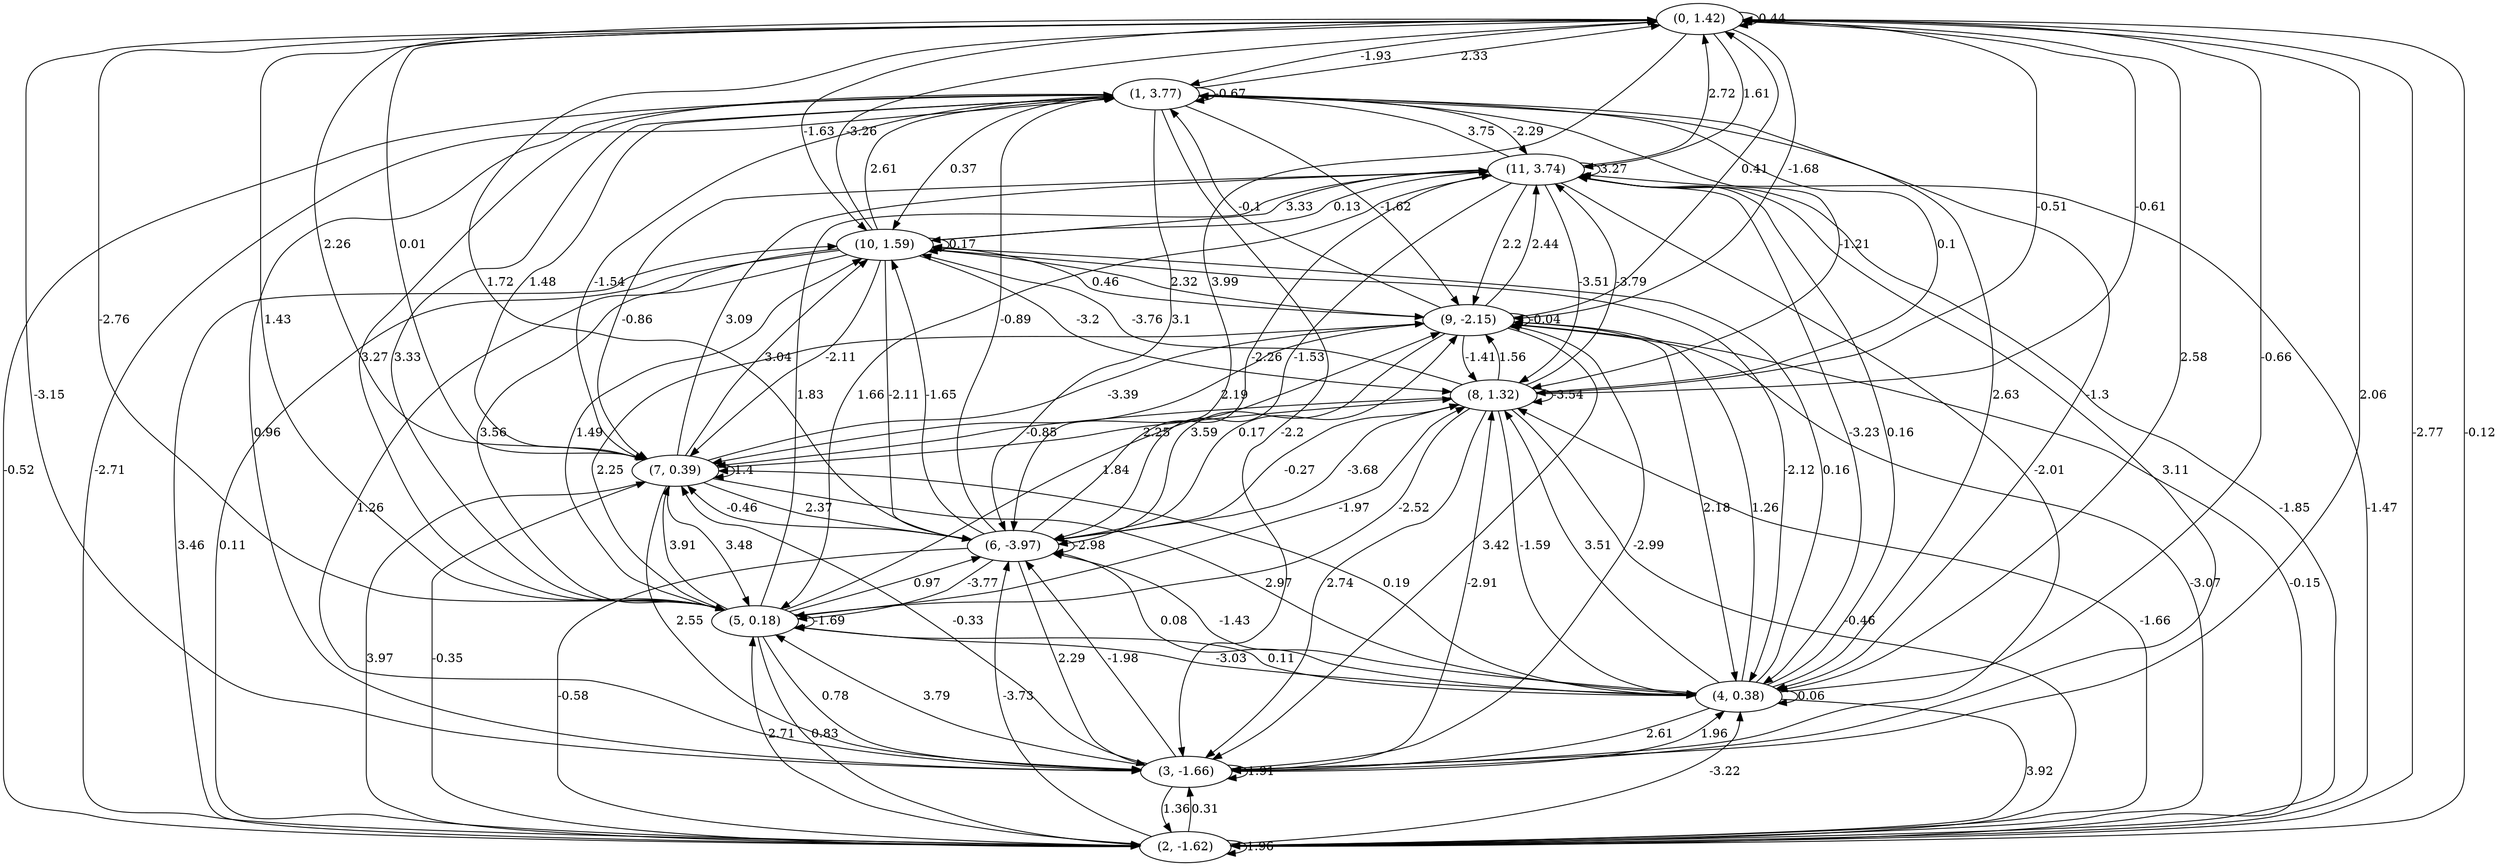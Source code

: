 digraph {
    0 [ label = "(0, 1.42)" ]
    1 [ label = "(1, 3.77)" ]
    2 [ label = "(2, -1.62)" ]
    3 [ label = "(3, -1.66)" ]
    4 [ label = "(4, 0.38)" ]
    5 [ label = "(5, 0.18)" ]
    6 [ label = "(6, -3.97)" ]
    7 [ label = "(7, 0.39)" ]
    8 [ label = "(8, 1.32)" ]
    9 [ label = "(9, -2.15)" ]
    10 [ label = "(10, 1.59)" ]
    11 [ label = "(11, 3.74)" ]
    0 -> 0 [ label = "0.44" ]
    1 -> 1 [ label = "-0.67" ]
    2 -> 2 [ label = "1.96" ]
    3 -> 3 [ label = "1.91" ]
    4 -> 4 [ label = "0.06" ]
    5 -> 5 [ label = "-1.69" ]
    6 -> 6 [ label = "-2.98" ]
    7 -> 7 [ label = "1.4" ]
    8 -> 8 [ label = "-3.54" ]
    9 -> 9 [ label = "-0.04" ]
    10 -> 10 [ label = "0.17" ]
    11 -> 11 [ label = "3.27" ]
    1 -> 0 [ label = "2.33" ]
    2 -> 0 [ label = "-0.12" ]
    3 -> 0 [ label = "2.06" ]
    4 -> 0 [ label = "-0.66" ]
    5 -> 0 [ label = "-2.76" ]
    6 -> 0 [ label = "1.72" ]
    7 -> 0 [ label = "0.01" ]
    8 -> 0 [ label = "-0.61" ]
    9 -> 0 [ label = "0.41" ]
    10 -> 0 [ label = "-3.26" ]
    11 -> 0 [ label = "2.72" ]
    0 -> 1 [ label = "-1.93" ]
    2 -> 1 [ label = "-2.71" ]
    3 -> 1 [ label = "0.96" ]
    4 -> 1 [ label = "2.63" ]
    5 -> 1 [ label = "3.33" ]
    6 -> 1 [ label = "-0.89" ]
    7 -> 1 [ label = "1.48" ]
    8 -> 1 [ label = "0.1" ]
    9 -> 1 [ label = "-0.1" ]
    10 -> 1 [ label = "2.61" ]
    11 -> 1 [ label = "3.75" ]
    0 -> 2 [ label = "-2.77" ]
    1 -> 2 [ label = "-0.52" ]
    3 -> 2 [ label = "1.36" ]
    4 -> 2 [ label = "3.92" ]
    5 -> 2 [ label = "0.83" ]
    6 -> 2 [ label = "-0.58" ]
    7 -> 2 [ label = "3.97" ]
    8 -> 2 [ label = "-0.46" ]
    9 -> 2 [ label = "-3.07" ]
    10 -> 2 [ label = "0.11" ]
    11 -> 2 [ label = "-1.85" ]
    0 -> 3 [ label = "-3.15" ]
    1 -> 3 [ label = "-2.2" ]
    2 -> 3 [ label = "0.31" ]
    4 -> 3 [ label = "2.61" ]
    5 -> 3 [ label = "0.78" ]
    6 -> 3 [ label = "2.29" ]
    7 -> 3 [ label = "2.55" ]
    8 -> 3 [ label = "2.74" ]
    9 -> 3 [ label = "3.42" ]
    10 -> 3 [ label = "1.26" ]
    11 -> 3 [ label = "-2.01" ]
    0 -> 4 [ label = "2.58" ]
    1 -> 4 [ label = "-1.3" ]
    2 -> 4 [ label = "-3.22" ]
    3 -> 4 [ label = "1.96" ]
    5 -> 4 [ label = "-3.03" ]
    6 -> 4 [ label = "0.08" ]
    7 -> 4 [ label = "2.97" ]
    8 -> 4 [ label = "-1.59" ]
    9 -> 4 [ label = "2.18" ]
    10 -> 4 [ label = "-2.12" ]
    11 -> 4 [ label = "-3.23" ]
    0 -> 5 [ label = "1.43" ]
    1 -> 5 [ label = "3.27" ]
    2 -> 5 [ label = "2.71" ]
    3 -> 5 [ label = "3.79" ]
    4 -> 5 [ label = "0.11" ]
    6 -> 5 [ label = "-3.77" ]
    7 -> 5 [ label = "3.48" ]
    8 -> 5 [ label = "-2.52" ]
    9 -> 5 [ label = "2.25" ]
    10 -> 5 [ label = "3.56" ]
    11 -> 5 [ label = "1.66" ]
    0 -> 6 [ label = "3.99" ]
    1 -> 6 [ label = "3.1" ]
    2 -> 6 [ label = "-3.73" ]
    3 -> 6 [ label = "-1.98" ]
    4 -> 6 [ label = "-1.43" ]
    5 -> 6 [ label = "0.97" ]
    7 -> 6 [ label = "2.37" ]
    8 -> 6 [ label = "-0.27" ]
    9 -> 6 [ label = "3.59" ]
    10 -> 6 [ label = "-2.11" ]
    11 -> 6 [ label = "-1.53" ]
    0 -> 7 [ label = "2.26" ]
    1 -> 7 [ label = "-1.54" ]
    2 -> 7 [ label = "-0.35" ]
    3 -> 7 [ label = "-0.33" ]
    4 -> 7 [ label = "0.19" ]
    5 -> 7 [ label = "3.91" ]
    6 -> 7 [ label = "-0.46" ]
    8 -> 7 [ label = "-0.85" ]
    9 -> 7 [ label = "2.19" ]
    10 -> 7 [ label = "-2.11" ]
    11 -> 7 [ label = "-0.86" ]
    0 -> 8 [ label = "-0.51" ]
    1 -> 8 [ label = "-1.21" ]
    2 -> 8 [ label = "-1.66" ]
    3 -> 8 [ label = "-2.91" ]
    4 -> 8 [ label = "3.51" ]
    5 -> 8 [ label = "-1.97" ]
    6 -> 8 [ label = "-3.68" ]
    7 -> 8 [ label = "2.25" ]
    9 -> 8 [ label = "-1.41" ]
    10 -> 8 [ label = "-3.2" ]
    11 -> 8 [ label = "-3.51" ]
    0 -> 9 [ label = "-1.68" ]
    1 -> 9 [ label = "-1.62" ]
    2 -> 9 [ label = "-0.15" ]
    3 -> 9 [ label = "-2.99" ]
    4 -> 9 [ label = "1.26" ]
    5 -> 9 [ label = "1.84" ]
    6 -> 9 [ label = "0.17" ]
    7 -> 9 [ label = "-3.39" ]
    8 -> 9 [ label = "1.56" ]
    10 -> 9 [ label = "2.32" ]
    11 -> 9 [ label = "2.2" ]
    0 -> 10 [ label = "-1.63" ]
    1 -> 10 [ label = "0.37" ]
    2 -> 10 [ label = "3.46" ]
    4 -> 10 [ label = "0.16" ]
    5 -> 10 [ label = "1.49" ]
    6 -> 10 [ label = "-1.65" ]
    7 -> 10 [ label = "3.04" ]
    8 -> 10 [ label = "-3.76" ]
    9 -> 10 [ label = "0.46" ]
    11 -> 10 [ label = "3.33" ]
    0 -> 11 [ label = "1.61" ]
    1 -> 11 [ label = "-2.29" ]
    2 -> 11 [ label = "-1.47" ]
    3 -> 11 [ label = "3.11" ]
    4 -> 11 [ label = "0.16" ]
    5 -> 11 [ label = "1.83" ]
    6 -> 11 [ label = "-2.26" ]
    7 -> 11 [ label = "3.09" ]
    8 -> 11 [ label = "-3.79" ]
    9 -> 11 [ label = "2.44" ]
    10 -> 11 [ label = "0.13" ]
}


